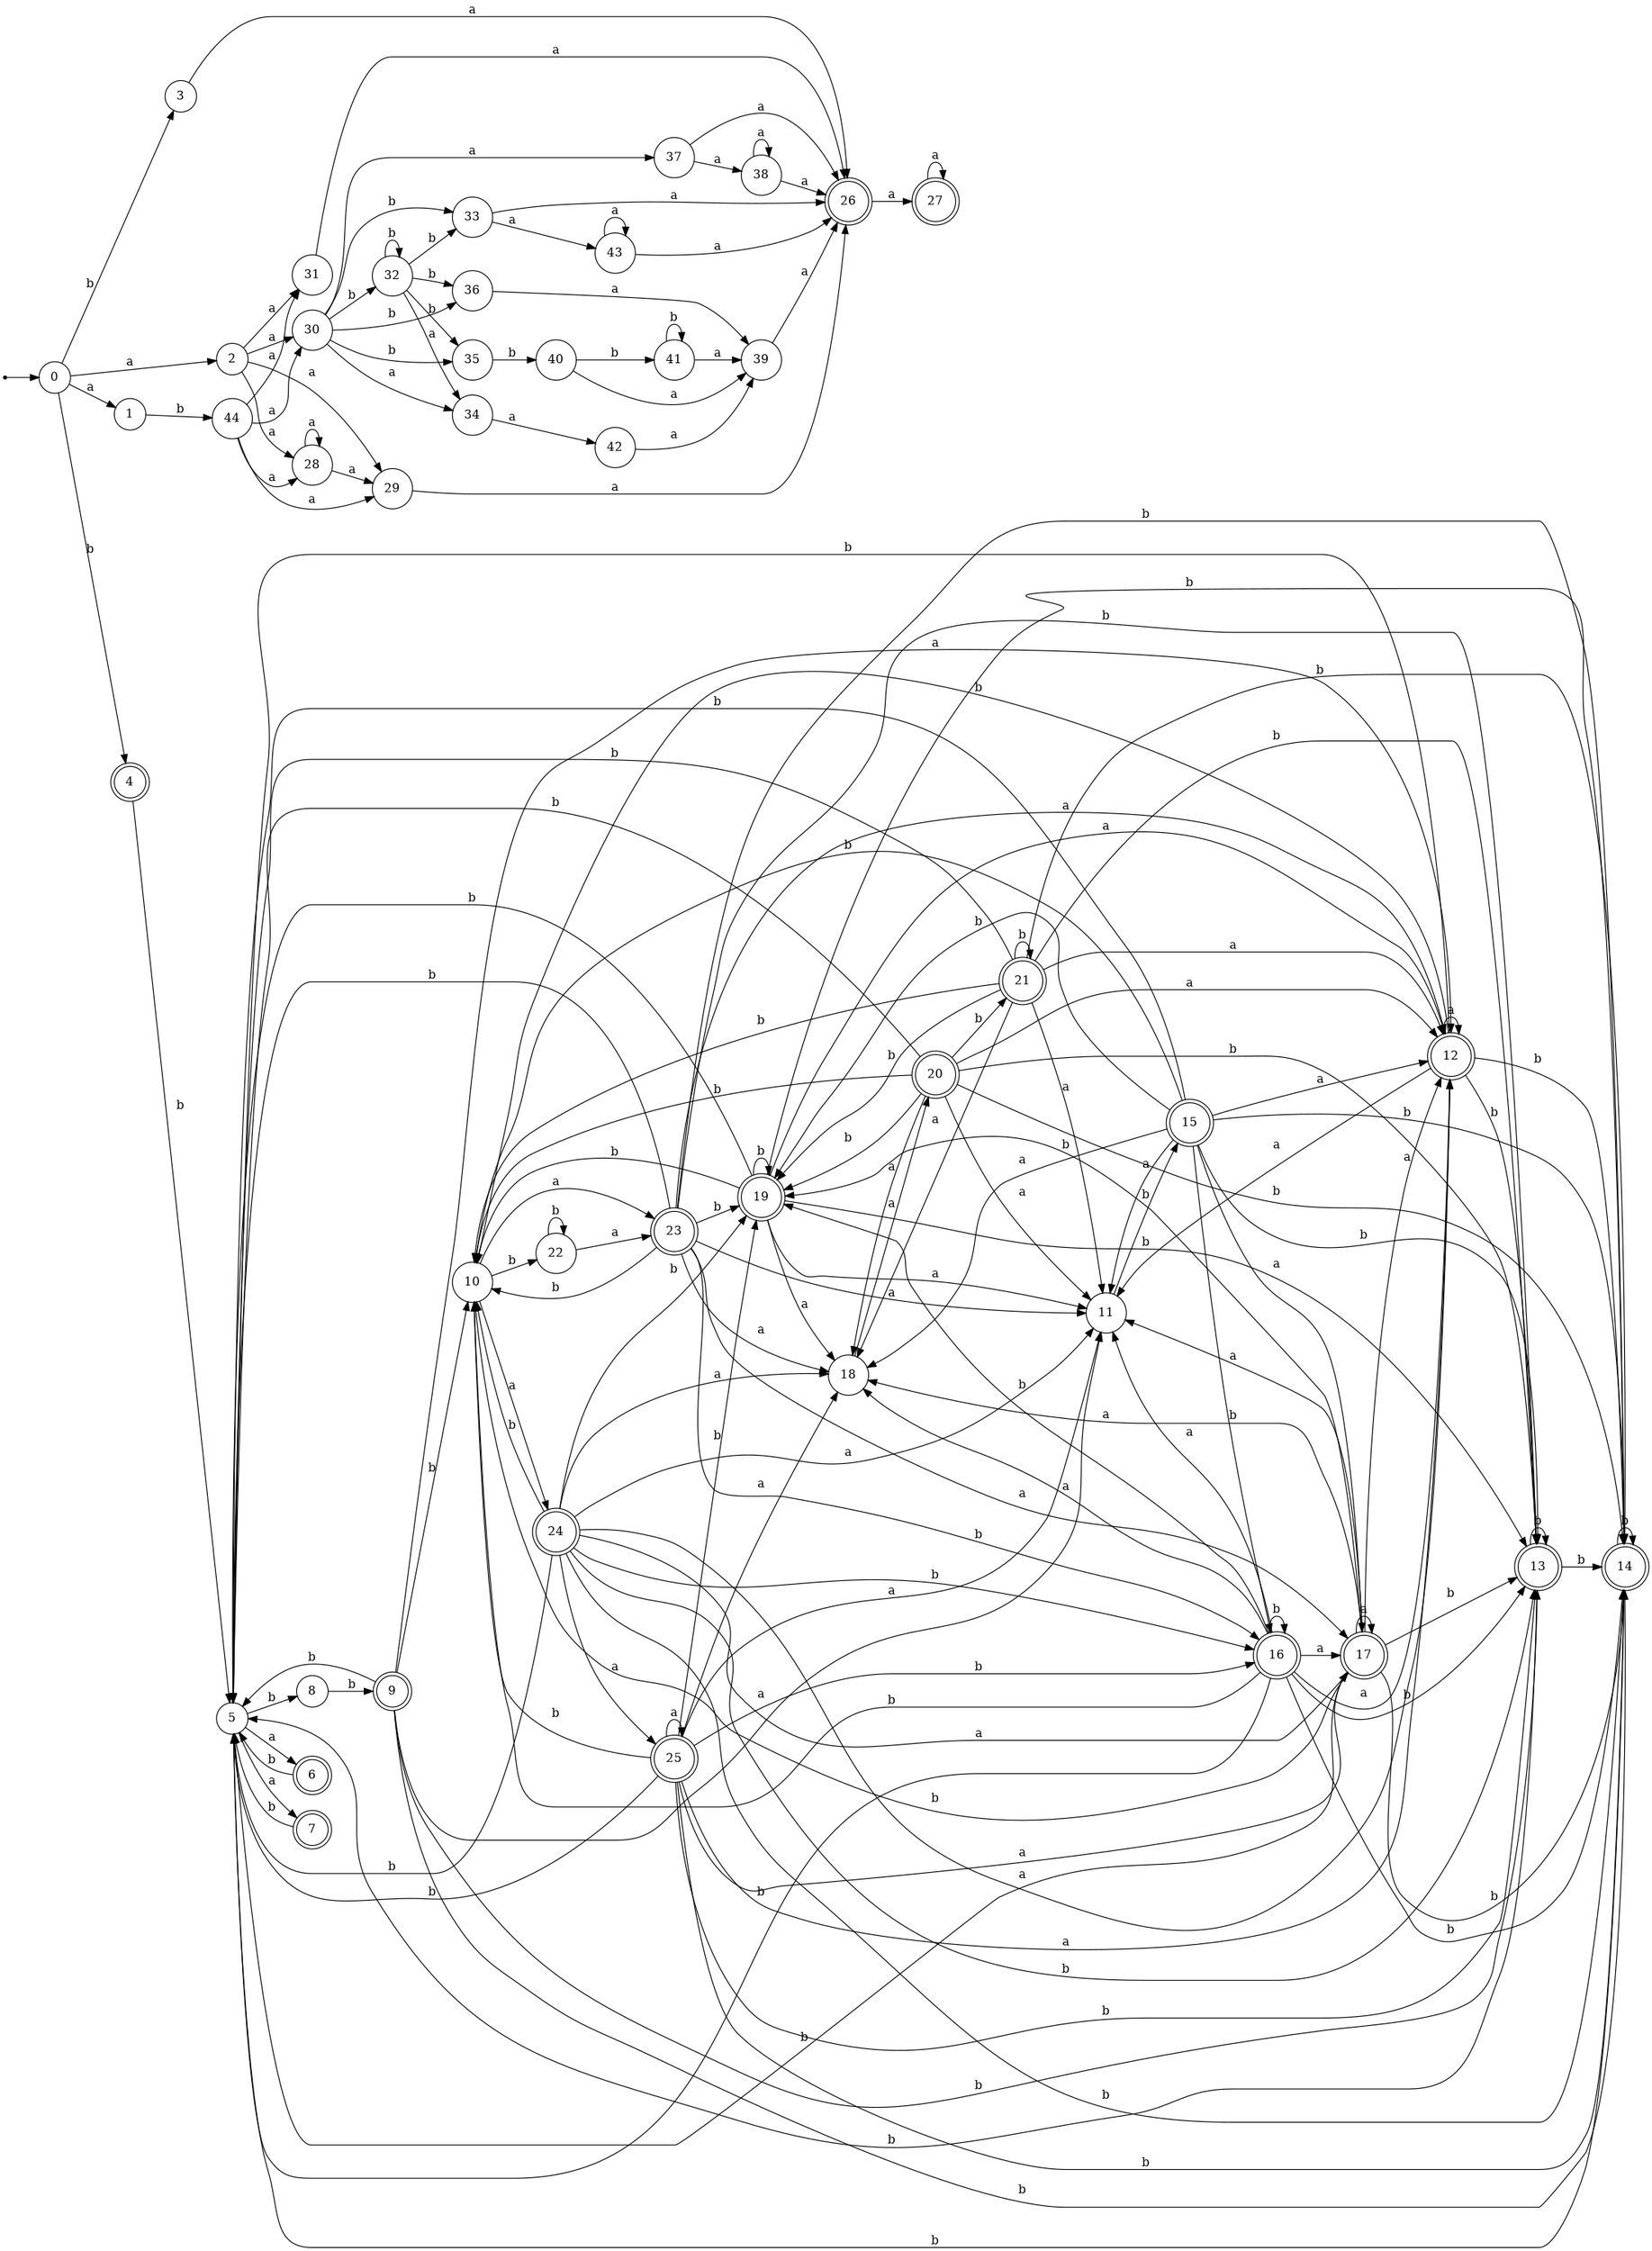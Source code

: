 digraph finite_state_machine {
rankdir=LR;
size="20,20";
node [shape = point]; "dummy0"
node [shape = circle]; "0";
"dummy0" -> "0";
node [shape = circle]; "1";
node [shape = circle]; "2";
node [shape = circle]; "3";
node [shape = doublecircle]; "4";node [shape = circle]; "5";
node [shape = doublecircle]; "6";node [shape = doublecircle]; "7";node [shape = circle]; "8";
node [shape = doublecircle]; "9";node [shape = circle]; "10";
node [shape = circle]; "11";
node [shape = doublecircle]; "12";node [shape = doublecircle]; "13";node [shape = doublecircle]; "14";node [shape = doublecircle]; "15";node [shape = doublecircle]; "16";node [shape = doublecircle]; "17";node [shape = circle]; "18";
node [shape = doublecircle]; "19";node [shape = doublecircle]; "20";node [shape = doublecircle]; "21";node [shape = circle]; "22";
node [shape = doublecircle]; "23";node [shape = doublecircle]; "24";node [shape = doublecircle]; "25";node [shape = doublecircle]; "26";node [shape = doublecircle]; "27";node [shape = circle]; "28";
node [shape = circle]; "29";
node [shape = circle]; "30";
node [shape = circle]; "31";
node [shape = circle]; "32";
node [shape = circle]; "33";
node [shape = circle]; "34";
node [shape = circle]; "35";
node [shape = circle]; "36";
node [shape = circle]; "37";
node [shape = circle]; "38";
node [shape = circle]; "39";
node [shape = circle]; "40";
node [shape = circle]; "41";
node [shape = circle]; "42";
node [shape = circle]; "43";
node [shape = circle]; "44";
"0" -> "1" [label = "a"];
 "0" -> "2" [label = "a"];
 "0" -> "3" [label = "b"];
 "0" -> "4" [label = "b"];
 "4" -> "5" [label = "b"];
 "5" -> "6" [label = "a"];
 "5" -> "7" [label = "a"];
 "5" -> "8" [label = "b"];
 "8" -> "9" [label = "b"];
 "9" -> "10" [label = "b"];
 "9" -> "5" [label = "b"];
 "9" -> "13" [label = "b"];
 "9" -> "14" [label = "b"];
 "9" -> "11" [label = "a"];
 "9" -> "12" [label = "a"];
 "14" -> "5" [label = "b"];
 "14" -> "14" [label = "b"];
 "13" -> "5" [label = "b"];
 "13" -> "13" [label = "b"];
 "13" -> "14" [label = "b"];
 "12" -> "11" [label = "a"];
 "12" -> "12" [label = "a"];
 "12" -> "10" [label = "b"];
 "12" -> "5" [label = "b"];
 "12" -> "13" [label = "b"];
 "12" -> "14" [label = "b"];
 "11" -> "15" [label = "b"];
 "15" -> "17" [label = "a"];
 "15" -> "18" [label = "a"];
 "15" -> "11" [label = "a"];
 "15" -> "12" [label = "a"];
 "15" -> "16" [label = "b"];
 "15" -> "19" [label = "b"];
 "15" -> "5" [label = "b"];
 "15" -> "10" [label = "b"];
 "15" -> "13" [label = "b"];
 "15" -> "14" [label = "b"];
 "19" -> "19" [label = "b"];
 "19" -> "5" [label = "b"];
 "19" -> "10" [label = "b"];
 "19" -> "13" [label = "b"];
 "19" -> "14" [label = "b"];
 "19" -> "18" [label = "a"];
 "19" -> "11" [label = "a"];
 "19" -> "12" [label = "a"];
 "18" -> "20" [label = "a"];
 "20" -> "18" [label = "a"];
 "20" -> "11" [label = "a"];
 "20" -> "12" [label = "a"];
 "20" -> "19" [label = "b"];
 "20" -> "5" [label = "b"];
 "20" -> "21" [label = "b"];
 "20" -> "10" [label = "b"];
 "20" -> "13" [label = "b"];
 "20" -> "14" [label = "b"];
 "21" -> "19" [label = "b"];
 "21" -> "5" [label = "b"];
 "21" -> "21" [label = "b"];
 "21" -> "10" [label = "b"];
 "21" -> "13" [label = "b"];
 "21" -> "14" [label = "b"];
 "21" -> "18" [label = "a"];
 "21" -> "11" [label = "a"];
 "21" -> "12" [label = "a"];
 "17" -> "17" [label = "a"];
 "17" -> "18" [label = "a"];
 "17" -> "11" [label = "a"];
 "17" -> "12" [label = "a"];
 "17" -> "19" [label = "b"];
 "17" -> "5" [label = "b"];
 "17" -> "10" [label = "b"];
 "17" -> "13" [label = "b"];
 "17" -> "14" [label = "b"];
 "16" -> "16" [label = "b"];
 "16" -> "19" [label = "b"];
 "16" -> "5" [label = "b"];
 "16" -> "10" [label = "b"];
 "16" -> "13" [label = "b"];
 "16" -> "14" [label = "b"];
 "16" -> "17" [label = "a"];
 "16" -> "18" [label = "a"];
 "16" -> "11" [label = "a"];
 "16" -> "12" [label = "a"];
 "10" -> "22" [label = "b"];
 "10" -> "24" [label = "a"];
 "10" -> "23" [label = "a"];
 "24" -> "17" [label = "a"];
 "24" -> "18" [label = "a"];
 "24" -> "25" [label = "a"];
 "24" -> "11" [label = "a"];
 "24" -> "12" [label = "a"];
 "24" -> "16" [label = "b"];
 "24" -> "19" [label = "b"];
 "24" -> "5" [label = "b"];
 "24" -> "10" [label = "b"];
 "24" -> "13" [label = "b"];
 "24" -> "14" [label = "b"];
 "25" -> "17" [label = "a"];
 "25" -> "18" [label = "a"];
 "25" -> "25" [label = "a"];
 "25" -> "11" [label = "a"];
 "25" -> "12" [label = "a"];
 "25" -> "16" [label = "b"];
 "25" -> "19" [label = "b"];
 "25" -> "5" [label = "b"];
 "25" -> "10" [label = "b"];
 "25" -> "13" [label = "b"];
 "25" -> "14" [label = "b"];
 "23" -> "16" [label = "b"];
 "23" -> "19" [label = "b"];
 "23" -> "5" [label = "b"];
 "23" -> "10" [label = "b"];
 "23" -> "13" [label = "b"];
 "23" -> "14" [label = "b"];
 "23" -> "17" [label = "a"];
 "23" -> "18" [label = "a"];
 "23" -> "11" [label = "a"];
 "23" -> "12" [label = "a"];
 "22" -> "22" [label = "b"];
 "22" -> "23" [label = "a"];
 "7" -> "5" [label = "b"];
 "6" -> "5" [label = "b"];
 "3" -> "26" [label = "a"];
 "26" -> "27" [label = "a"];
 "27" -> "27" [label = "a"];
 "2" -> "28" [label = "a"];
 "2" -> "29" [label = "a"];
 "2" -> "30" [label = "a"];
 "2" -> "31" [label = "a"];
 "31" -> "26" [label = "a"];
 "30" -> "32" [label = "b"];
 "30" -> "33" [label = "b"];
 "30" -> "35" [label = "b"];
 "30" -> "36" [label = "b"];
 "30" -> "34" [label = "a"];
 "30" -> "37" [label = "a"];
 "37" -> "26" [label = "a"];
 "37" -> "38" [label = "a"];
 "38" -> "26" [label = "a"];
 "38" -> "38" [label = "a"];
 "36" -> "39" [label = "a"];
 "39" -> "26" [label = "a"];
 "35" -> "40" [label = "b"];
 "40" -> "41" [label = "b"];
 "40" -> "39" [label = "a"];
 "41" -> "41" [label = "b"];
 "41" -> "39" [label = "a"];
 "34" -> "42" [label = "a"];
 "42" -> "39" [label = "a"];
 "33" -> "26" [label = "a"];
 "33" -> "43" [label = "a"];
 "43" -> "26" [label = "a"];
 "43" -> "43" [label = "a"];
 "32" -> "32" [label = "b"];
 "32" -> "33" [label = "b"];
 "32" -> "35" [label = "b"];
 "32" -> "36" [label = "b"];
 "32" -> "34" [label = "a"];
 "29" -> "26" [label = "a"];
 "28" -> "28" [label = "a"];
 "28" -> "29" [label = "a"];
 "1" -> "44" [label = "b"];
 "44" -> "28" [label = "a"];
 "44" -> "29" [label = "a"];
 "44" -> "30" [label = "a"];
 "44" -> "31" [label = "a"];
 }
